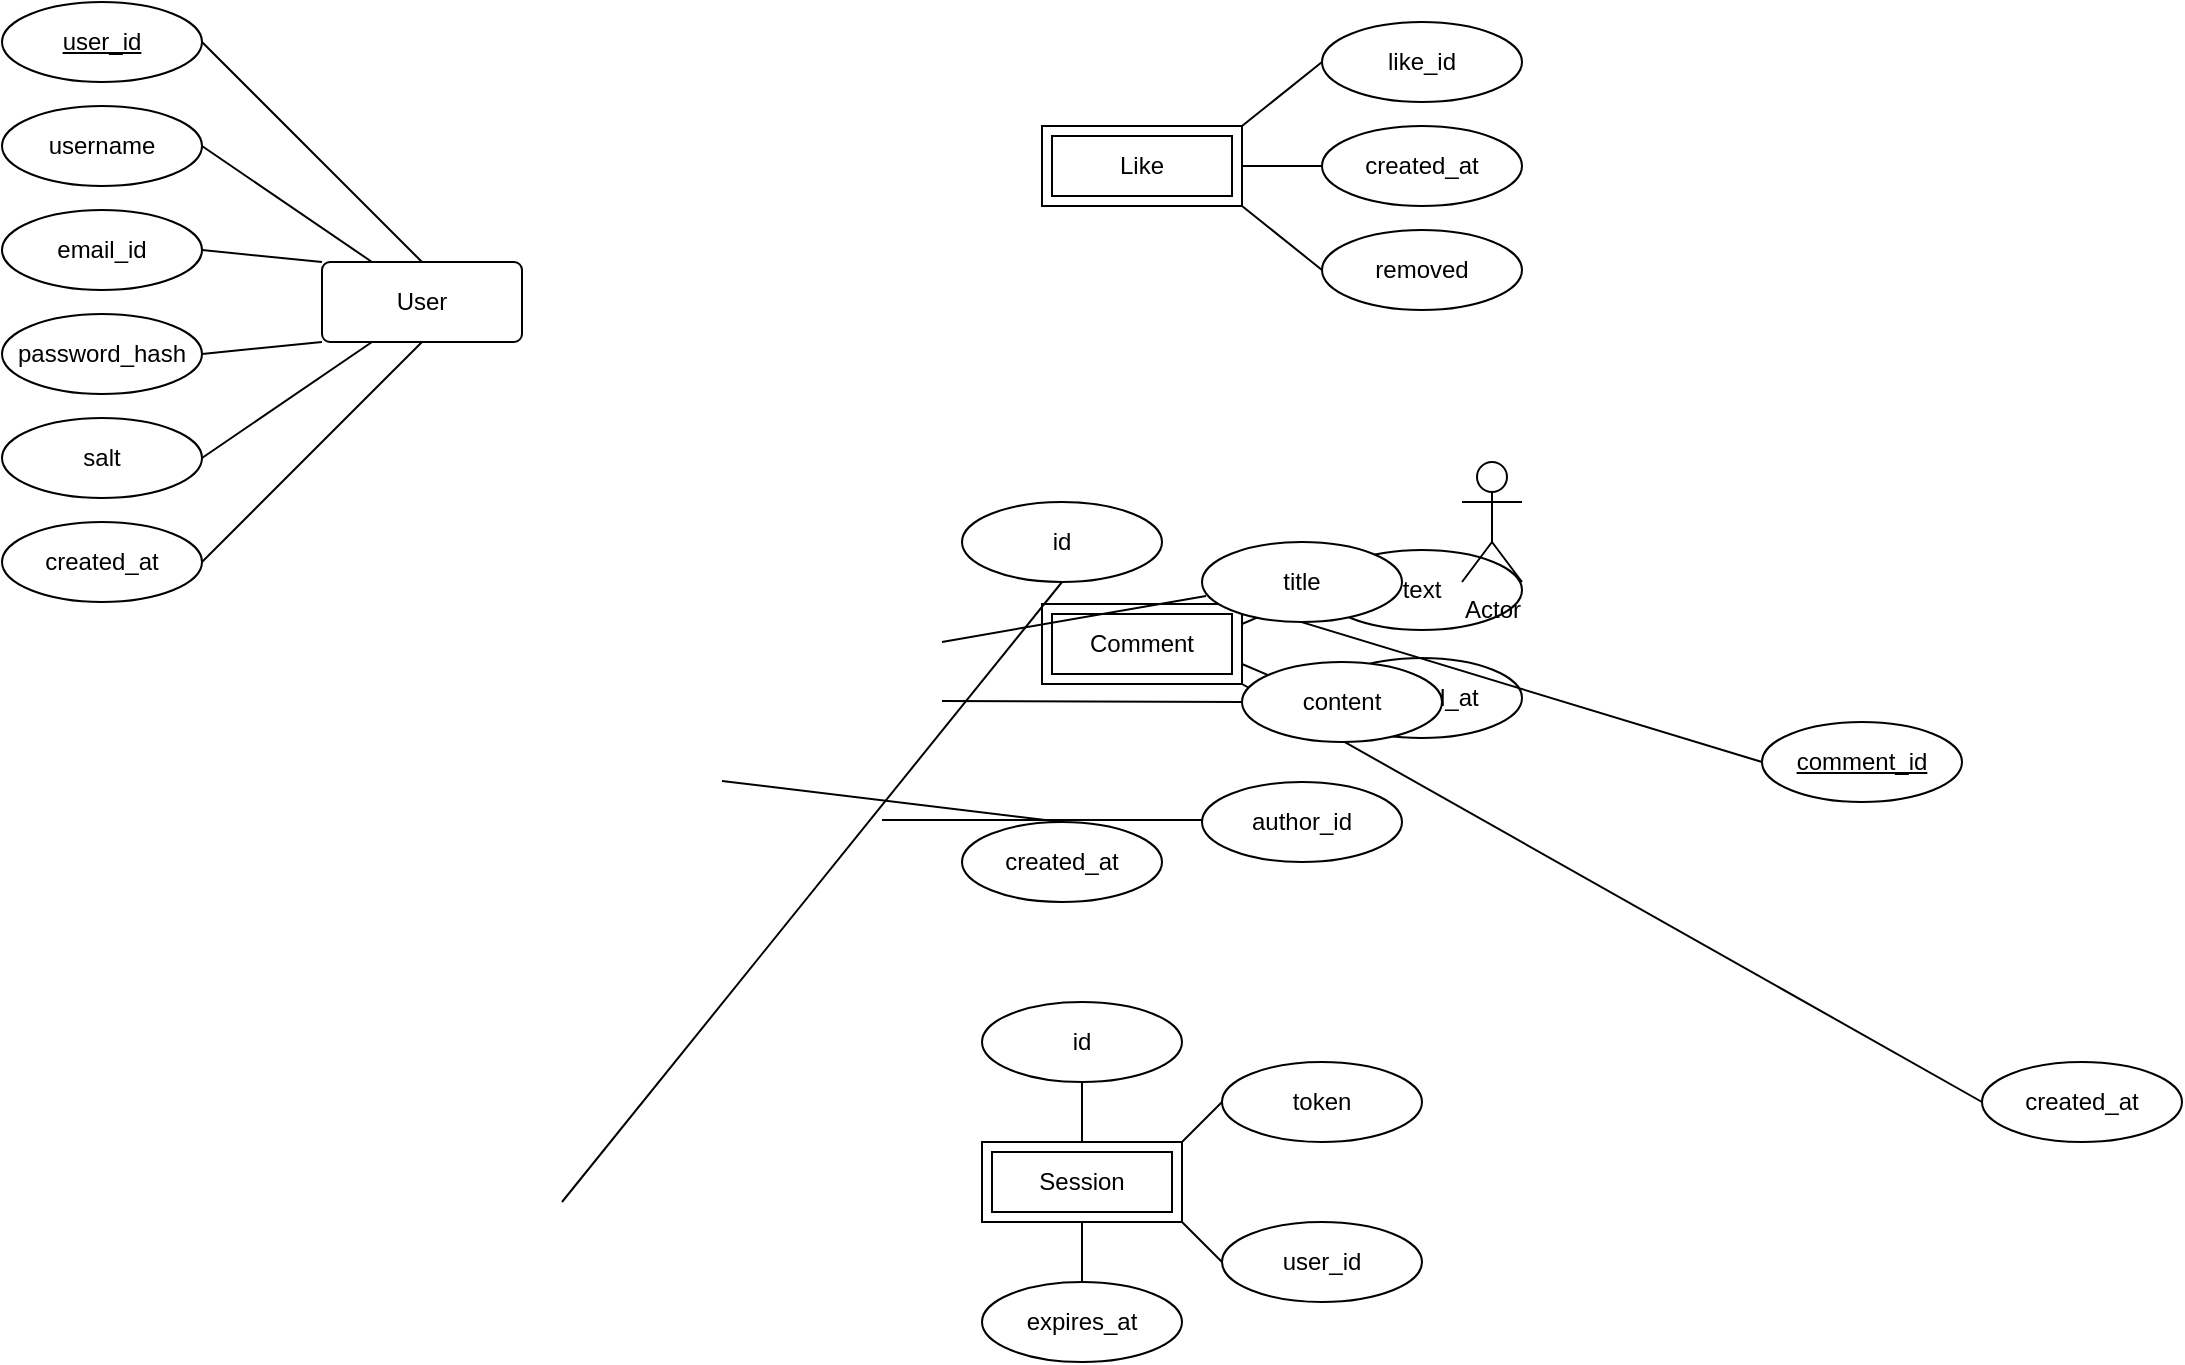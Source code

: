 <mxfile version="22.0.4" type="github">
  <diagram id="R2lEEEUBdFMjLlhIrx00" name="Page-1">
    <mxGraphModel dx="1050" dy="623" grid="1" gridSize="10" guides="1" tooltips="1" connect="1" arrows="1" fold="1" page="1" pageScale="1" pageWidth="850" pageHeight="1100" math="0" shadow="0" extFonts="Permanent Marker^https://fonts.googleapis.com/css?family=Permanent+Marker">
      <root>
        <mxCell id="0" />
        <mxCell id="1" parent="0" />
        <mxCell id="sRpCe-yu5LOxPwtg6V8U-10" value="username" style="ellipse;whiteSpace=wrap;html=1;align=center;" parent="1" vertex="1">
          <mxGeometry x="40" y="82" width="100" height="40" as="geometry" />
        </mxCell>
        <mxCell id="sRpCe-yu5LOxPwtg6V8U-11" value="email_id" style="ellipse;whiteSpace=wrap;html=1;align=center;" parent="1" vertex="1">
          <mxGeometry x="40" y="134" width="100" height="40" as="geometry" />
        </mxCell>
        <mxCell id="sRpCe-yu5LOxPwtg6V8U-12" value="password_hash" style="ellipse;whiteSpace=wrap;html=1;align=center;" parent="1" vertex="1">
          <mxGeometry x="40" y="186" width="100" height="40" as="geometry" />
        </mxCell>
        <mxCell id="sRpCe-yu5LOxPwtg6V8U-13" value="salt" style="ellipse;whiteSpace=wrap;html=1;align=center;" parent="1" vertex="1">
          <mxGeometry x="40" y="238" width="100" height="40" as="geometry" />
        </mxCell>
        <mxCell id="sRpCe-yu5LOxPwtg6V8U-14" value="created_at" style="ellipse;whiteSpace=wrap;html=1;align=center;" parent="1" vertex="1">
          <mxGeometry x="40" y="290" width="100" height="40" as="geometry" />
        </mxCell>
        <mxCell id="sRpCe-yu5LOxPwtg6V8U-27" value="created_at" style="ellipse;whiteSpace=wrap;html=1;align=center;" parent="1" vertex="1">
          <mxGeometry x="1030" y="560" width="100" height="40" as="geometry" />
        </mxCell>
        <mxCell id="sRpCe-yu5LOxPwtg6V8U-30" value="like_id" style="ellipse;whiteSpace=wrap;html=1;align=center;" parent="1" vertex="1">
          <mxGeometry x="700" y="40" width="100" height="40" as="geometry" />
        </mxCell>
        <mxCell id="sRpCe-yu5LOxPwtg6V8U-31" value="removed" style="ellipse;whiteSpace=wrap;html=1;align=center;direction=west;" parent="1" vertex="1">
          <mxGeometry x="700" y="144" width="100" height="40" as="geometry" />
        </mxCell>
        <mxCell id="sRpCe-yu5LOxPwtg6V8U-33" value="User" style="rounded=1;arcSize=10;whiteSpace=wrap;html=1;align=center;" parent="1" vertex="1">
          <mxGeometry x="200" y="160" width="100" height="40" as="geometry" />
        </mxCell>
        <mxCell id="sRpCe-yu5LOxPwtg6V8U-36" value="Like" style="shape=ext;margin=3;double=1;whiteSpace=wrap;html=1;align=center;" parent="1" vertex="1">
          <mxGeometry x="560" y="92" width="100" height="40" as="geometry" />
        </mxCell>
        <mxCell id="sRpCe-yu5LOxPwtg6V8U-37" value="Comment" style="shape=ext;margin=3;double=1;whiteSpace=wrap;html=1;align=center;" parent="1" vertex="1">
          <mxGeometry x="560" y="331" width="100" height="40" as="geometry" />
        </mxCell>
        <mxCell id="sRpCe-yu5LOxPwtg6V8U-42" value="comment_id" style="ellipse;whiteSpace=wrap;html=1;align=center;fontStyle=4;" parent="1" vertex="1">
          <mxGeometry x="920" y="390" width="100" height="40" as="geometry" />
        </mxCell>
        <mxCell id="IwPXHoNAorRm5awaYg3U-6" value="" style="endArrow=none;html=1;rounded=0;entryX=0;entryY=0.5;entryDx=0;entryDy=0;exitX=1;exitY=1;exitDx=0;exitDy=0;" parent="1" source="sRpCe-yu5LOxPwtg6V8U-37" target="sRpCe-yu5LOxPwtg6V8U-27" edge="1">
          <mxGeometry relative="1" as="geometry">
            <mxPoint x="380" y="301" as="sourcePoint" />
            <mxPoint x="540" y="301" as="targetPoint" />
          </mxGeometry>
        </mxCell>
        <mxCell id="QnJ6NagRt4sesBqJA9xz-1" value="user_id" style="ellipse;whiteSpace=wrap;html=1;align=center;fontStyle=4;" vertex="1" parent="1">
          <mxGeometry x="40" y="30" width="100" height="40" as="geometry" />
        </mxCell>
        <mxCell id="QnJ6NagRt4sesBqJA9xz-2" value="created_at" style="ellipse;whiteSpace=wrap;html=1;align=center;" vertex="1" parent="1">
          <mxGeometry x="700" y="92" width="100" height="40" as="geometry" />
        </mxCell>
        <mxCell id="QnJ6NagRt4sesBqJA9xz-3" value="" style="endArrow=none;html=1;rounded=0;exitX=1;exitY=0;exitDx=0;exitDy=0;entryX=0;entryY=0.5;entryDx=0;entryDy=0;" edge="1" parent="1" source="sRpCe-yu5LOxPwtg6V8U-36" target="sRpCe-yu5LOxPwtg6V8U-30">
          <mxGeometry relative="1" as="geometry">
            <mxPoint x="690" y="231" as="sourcePoint" />
            <mxPoint x="850" y="231" as="targetPoint" />
          </mxGeometry>
        </mxCell>
        <mxCell id="QnJ6NagRt4sesBqJA9xz-4" value="" style="endArrow=none;html=1;rounded=0;entryX=0;entryY=0.5;entryDx=0;entryDy=0;exitX=1;exitY=0.5;exitDx=0;exitDy=0;" edge="1" parent="1" source="sRpCe-yu5LOxPwtg6V8U-36" target="QnJ6NagRt4sesBqJA9xz-2">
          <mxGeometry relative="1" as="geometry">
            <mxPoint x="680" y="111" as="sourcePoint" />
            <mxPoint x="710" y="70" as="targetPoint" />
          </mxGeometry>
        </mxCell>
        <mxCell id="QnJ6NagRt4sesBqJA9xz-5" value="" style="endArrow=none;html=1;rounded=0;exitX=1;exitY=1;exitDx=0;exitDy=0;entryX=1;entryY=0.5;entryDx=0;entryDy=0;" edge="1" parent="1" source="sRpCe-yu5LOxPwtg6V8U-36" target="sRpCe-yu5LOxPwtg6V8U-31">
          <mxGeometry relative="1" as="geometry">
            <mxPoint x="680" y="112" as="sourcePoint" />
            <mxPoint x="720" y="80" as="targetPoint" />
          </mxGeometry>
        </mxCell>
        <mxCell id="QnJ6NagRt4sesBqJA9xz-6" value="text" style="ellipse;whiteSpace=wrap;html=1;align=center;" vertex="1" parent="1">
          <mxGeometry x="700" y="304" width="100" height="40" as="geometry" />
        </mxCell>
        <mxCell id="QnJ6NagRt4sesBqJA9xz-7" value="created_at" style="ellipse;whiteSpace=wrap;html=1;align=center;" vertex="1" parent="1">
          <mxGeometry x="700" y="358" width="100" height="40" as="geometry" />
        </mxCell>
        <mxCell id="QnJ6NagRt4sesBqJA9xz-8" value="" style="endArrow=none;html=1;rounded=0;exitX=1;exitY=0.75;exitDx=0;exitDy=0;entryX=0;entryY=0.5;entryDx=0;entryDy=0;" edge="1" parent="1" source="sRpCe-yu5LOxPwtg6V8U-37" target="QnJ6NagRt4sesBqJA9xz-7">
          <mxGeometry relative="1" as="geometry">
            <mxPoint x="690" y="231" as="sourcePoint" />
            <mxPoint x="850" y="231" as="targetPoint" />
          </mxGeometry>
        </mxCell>
        <mxCell id="QnJ6NagRt4sesBqJA9xz-9" value="" style="endArrow=none;html=1;rounded=0;exitX=1;exitY=0.25;exitDx=0;exitDy=0;entryX=0;entryY=0.5;entryDx=0;entryDy=0;" edge="1" parent="1" source="sRpCe-yu5LOxPwtg6V8U-37" target="QnJ6NagRt4sesBqJA9xz-6">
          <mxGeometry relative="1" as="geometry">
            <mxPoint x="650" y="371" as="sourcePoint" />
            <mxPoint x="710" y="388" as="targetPoint" />
          </mxGeometry>
        </mxCell>
        <mxCell id="QnJ6NagRt4sesBqJA9xz-10" value="" style="endArrow=none;html=1;rounded=0;exitX=1;exitY=0;exitDx=0;exitDy=0;entryX=0;entryY=0.5;entryDx=0;entryDy=0;" edge="1" parent="1" source="sRpCe-yu5LOxPwtg6V8U-37" target="sRpCe-yu5LOxPwtg6V8U-42">
          <mxGeometry relative="1" as="geometry">
            <mxPoint x="660" y="381" as="sourcePoint" />
            <mxPoint x="720" y="398" as="targetPoint" />
          </mxGeometry>
        </mxCell>
        <mxCell id="QnJ6NagRt4sesBqJA9xz-11" value="" style="endArrow=none;html=1;rounded=0;exitX=1;exitY=0.5;exitDx=0;exitDy=0;entryX=0.5;entryY=0;entryDx=0;entryDy=0;" edge="1" parent="1" source="QnJ6NagRt4sesBqJA9xz-1" target="sRpCe-yu5LOxPwtg6V8U-33">
          <mxGeometry relative="1" as="geometry">
            <mxPoint x="430" y="190" as="sourcePoint" />
            <mxPoint x="590" y="190" as="targetPoint" />
          </mxGeometry>
        </mxCell>
        <mxCell id="QnJ6NagRt4sesBqJA9xz-12" value="" style="endArrow=none;html=1;rounded=0;exitX=1;exitY=0.5;exitDx=0;exitDy=0;entryX=0.25;entryY=1;entryDx=0;entryDy=0;" edge="1" parent="1" source="sRpCe-yu5LOxPwtg6V8U-13" target="sRpCe-yu5LOxPwtg6V8U-33">
          <mxGeometry relative="1" as="geometry">
            <mxPoint x="150" y="60" as="sourcePoint" />
            <mxPoint x="260" y="170" as="targetPoint" />
          </mxGeometry>
        </mxCell>
        <mxCell id="QnJ6NagRt4sesBqJA9xz-13" value="" style="endArrow=none;html=1;rounded=0;exitX=1;exitY=0.5;exitDx=0;exitDy=0;entryX=0;entryY=1;entryDx=0;entryDy=0;" edge="1" parent="1" source="sRpCe-yu5LOxPwtg6V8U-12" target="sRpCe-yu5LOxPwtg6V8U-33">
          <mxGeometry relative="1" as="geometry">
            <mxPoint x="160" y="70" as="sourcePoint" />
            <mxPoint x="270" y="180" as="targetPoint" />
          </mxGeometry>
        </mxCell>
        <mxCell id="QnJ6NagRt4sesBqJA9xz-14" value="" style="endArrow=none;html=1;rounded=0;exitX=1;exitY=0.5;exitDx=0;exitDy=0;entryX=0;entryY=0;entryDx=0;entryDy=0;" edge="1" parent="1" source="sRpCe-yu5LOxPwtg6V8U-11" target="sRpCe-yu5LOxPwtg6V8U-33">
          <mxGeometry relative="1" as="geometry">
            <mxPoint x="170" y="80" as="sourcePoint" />
            <mxPoint x="280" y="190" as="targetPoint" />
          </mxGeometry>
        </mxCell>
        <mxCell id="QnJ6NagRt4sesBqJA9xz-15" value="" style="endArrow=none;html=1;rounded=0;exitX=1;exitY=0.5;exitDx=0;exitDy=0;entryX=0.25;entryY=0;entryDx=0;entryDy=0;" edge="1" parent="1" source="sRpCe-yu5LOxPwtg6V8U-10" target="sRpCe-yu5LOxPwtg6V8U-33">
          <mxGeometry relative="1" as="geometry">
            <mxPoint x="180" y="90" as="sourcePoint" />
            <mxPoint x="290" y="200" as="targetPoint" />
          </mxGeometry>
        </mxCell>
        <mxCell id="QnJ6NagRt4sesBqJA9xz-16" value="" style="endArrow=none;html=1;rounded=0;exitX=1;exitY=0.5;exitDx=0;exitDy=0;entryX=0.5;entryY=1;entryDx=0;entryDy=0;" edge="1" parent="1" source="sRpCe-yu5LOxPwtg6V8U-14" target="sRpCe-yu5LOxPwtg6V8U-33">
          <mxGeometry relative="1" as="geometry">
            <mxPoint x="150" y="268" as="sourcePoint" />
            <mxPoint x="235" y="210" as="targetPoint" />
          </mxGeometry>
        </mxCell>
        <mxCell id="VMuPDI3IVHIFIsVgMCY_-1" value="Session" style="shape=ext;margin=3;double=1;whiteSpace=wrap;html=1;align=center;" vertex="1" parent="1">
          <mxGeometry x="530" y="600" width="100" height="40" as="geometry" />
        </mxCell>
        <mxCell id="aW8OuXkmpbnqlUIxk7bf-1" value="Actor" style="shape=umlActor;verticalLabelPosition=bottom;verticalAlign=top;html=1;outlineConnect=0;" vertex="1" parent="1">
          <mxGeometry x="770" y="260" width="30" height="60" as="geometry" />
        </mxCell>
        <mxCell id="VMuPDI3IVHIFIsVgMCY_-2" value="expires_at" style="ellipse;whiteSpace=wrap;html=1;align=center;" vertex="1" parent="1">
          <mxGeometry x="530" y="670" width="100" height="40" as="geometry" />
        </mxCell>
        <mxCell id="VMuPDI3IVHIFIsVgMCY_-3" value="user_id" style="ellipse;whiteSpace=wrap;html=1;align=center;" vertex="1" parent="1">
          <mxGeometry x="650" y="640" width="100" height="40" as="geometry" />
        </mxCell>
        <mxCell id="VMuPDI3IVHIFIsVgMCY_-4" value="token" style="ellipse;whiteSpace=wrap;html=1;align=center;" vertex="1" parent="1">
          <mxGeometry x="650" y="560" width="100" height="40" as="geometry" />
        </mxCell>
        <mxCell id="VMuPDI3IVHIFIsVgMCY_-5" value="id" style="ellipse;whiteSpace=wrap;html=1;align=center;" vertex="1" parent="1">
          <mxGeometry x="530" y="530" width="100" height="40" as="geometry" />
        </mxCell>
        <mxCell id="VMuPDI3IVHIFIsVgMCY_-6" value="created_at" style="ellipse;whiteSpace=wrap;html=1;align=center;" vertex="1" parent="1">
          <mxGeometry x="520" y="440" width="100" height="40" as="geometry" />
        </mxCell>
        <mxCell id="VMuPDI3IVHIFIsVgMCY_-7" value="author_id " style="ellipse;whiteSpace=wrap;html=1;align=center;" vertex="1" parent="1">
          <mxGeometry x="640" y="420" width="100" height="40" as="geometry" />
        </mxCell>
        <mxCell id="VMuPDI3IVHIFIsVgMCY_-8" value="content" style="ellipse;whiteSpace=wrap;html=1;align=center;" vertex="1" parent="1">
          <mxGeometry x="660" y="360" width="100" height="40" as="geometry" />
        </mxCell>
        <mxCell id="VMuPDI3IVHIFIsVgMCY_-9" value="title" style="ellipse;whiteSpace=wrap;html=1;align=center;" vertex="1" parent="1">
          <mxGeometry x="640" y="300" width="100" height="40" as="geometry" />
        </mxCell>
        <mxCell id="VMuPDI3IVHIFIsVgMCY_-10" value="id" style="ellipse;whiteSpace=wrap;html=1;align=center;" vertex="1" parent="1">
          <mxGeometry x="520" y="280" width="100" height="40" as="geometry" />
        </mxCell>
        <mxCell id="VMuPDI3IVHIFIsVgMCY_-12" value="" style="endArrow=none;html=1;rounded=0;entryX=0.5;entryY=1;entryDx=0;entryDy=0;exitX=0.5;exitY=0;exitDx=0;exitDy=0;" edge="1" parent="1" source="VMuPDI3IVHIFIsVgMCY_-1" target="VMuPDI3IVHIFIsVgMCY_-5">
          <mxGeometry relative="1" as="geometry">
            <mxPoint x="390" y="579.5" as="sourcePoint" />
            <mxPoint x="550" y="579.5" as="targetPoint" />
          </mxGeometry>
        </mxCell>
        <mxCell id="VMuPDI3IVHIFIsVgMCY_-13" value="" style="endArrow=none;html=1;rounded=0;entryX=0.5;entryY=0;entryDx=0;entryDy=0;exitX=0.5;exitY=1;exitDx=0;exitDy=0;" edge="1" parent="1" source="VMuPDI3IVHIFIsVgMCY_-1" target="VMuPDI3IVHIFIsVgMCY_-2">
          <mxGeometry relative="1" as="geometry">
            <mxPoint x="400" y="659.5" as="sourcePoint" />
            <mxPoint x="560" y="659.5" as="targetPoint" />
          </mxGeometry>
        </mxCell>
        <mxCell id="VMuPDI3IVHIFIsVgMCY_-14" value="" style="endArrow=none;html=1;rounded=0;entryX=0;entryY=0.5;entryDx=0;entryDy=0;exitX=1;exitY=1;exitDx=0;exitDy=0;" edge="1" parent="1" source="VMuPDI3IVHIFIsVgMCY_-1" target="VMuPDI3IVHIFIsVgMCY_-3">
          <mxGeometry relative="1" as="geometry">
            <mxPoint x="500" y="659.5" as="sourcePoint" />
            <mxPoint x="640" y="660" as="targetPoint" />
          </mxGeometry>
        </mxCell>
        <mxCell id="VMuPDI3IVHIFIsVgMCY_-15" value="" style="endArrow=none;html=1;rounded=0;entryX=0;entryY=0.5;entryDx=0;entryDy=0;exitX=1;exitY=0;exitDx=0;exitDy=0;" edge="1" parent="1" source="VMuPDI3IVHIFIsVgMCY_-1" target="VMuPDI3IVHIFIsVgMCY_-4">
          <mxGeometry relative="1" as="geometry">
            <mxPoint x="500" y="590" as="sourcePoint" />
            <mxPoint x="660" y="590" as="targetPoint" />
          </mxGeometry>
        </mxCell>
        <mxCell id="VMuPDI3IVHIFIsVgMCY_-16" value="" style="endArrow=none;html=1;rounded=0;entryX=0.5;entryY=0;entryDx=0;entryDy=0;exitX=0.5;exitY=1;exitDx=0;exitDy=0;" edge="1" parent="1" target="VMuPDI3IVHIFIsVgMCY_-6">
          <mxGeometry relative="1" as="geometry">
            <mxPoint x="400" y="419.5" as="sourcePoint" />
            <mxPoint x="560" y="419.5" as="targetPoint" />
          </mxGeometry>
        </mxCell>
        <mxCell id="VMuPDI3IVHIFIsVgMCY_-17" value="" style="endArrow=none;html=1;rounded=0;exitX=0.75;exitY=1;exitDx=0;exitDy=0;" edge="1" parent="1">
          <mxGeometry relative="1" as="geometry">
            <mxPoint x="480" y="439" as="sourcePoint" />
            <mxPoint x="640" y="439" as="targetPoint" />
          </mxGeometry>
        </mxCell>
        <mxCell id="VMuPDI3IVHIFIsVgMCY_-18" value="" style="endArrow=none;html=1;rounded=0;exitX=1;exitY=0.5;exitDx=0;exitDy=0;" edge="1" parent="1">
          <mxGeometry relative="1" as="geometry">
            <mxPoint x="510" y="379.5" as="sourcePoint" />
            <mxPoint x="660" y="380" as="targetPoint" />
          </mxGeometry>
        </mxCell>
        <mxCell id="VMuPDI3IVHIFIsVgMCY_-19" value="" style="endArrow=none;html=1;rounded=0;entryX=0.02;entryY=0.675;entryDx=0;entryDy=0;entryPerimeter=0;exitX=0.75;exitY=0;exitDx=0;exitDy=0;" edge="1" parent="1" target="VMuPDI3IVHIFIsVgMCY_-9">
          <mxGeometry relative="1" as="geometry">
            <mxPoint x="510" y="350" as="sourcePoint" />
            <mxPoint x="670" y="350" as="targetPoint" />
          </mxGeometry>
        </mxCell>
        <mxCell id="VMuPDI3IVHIFIsVgMCY_-20" value="" style="endArrow=none;html=1;rounded=0;entryX=0.5;entryY=1;entryDx=0;entryDy=0;exitX=0.5;exitY=0;exitDx=0;exitDy=0;" edge="1" parent="1" target="VMuPDI3IVHIFIsVgMCY_-10">
          <mxGeometry relative="1" as="geometry">
            <mxPoint x="320" y="630" as="sourcePoint" />
            <mxPoint x="480" y="630" as="targetPoint" />
          </mxGeometry>
        </mxCell>
      </root>
    </mxGraphModel>
  </diagram>
</mxfile>
